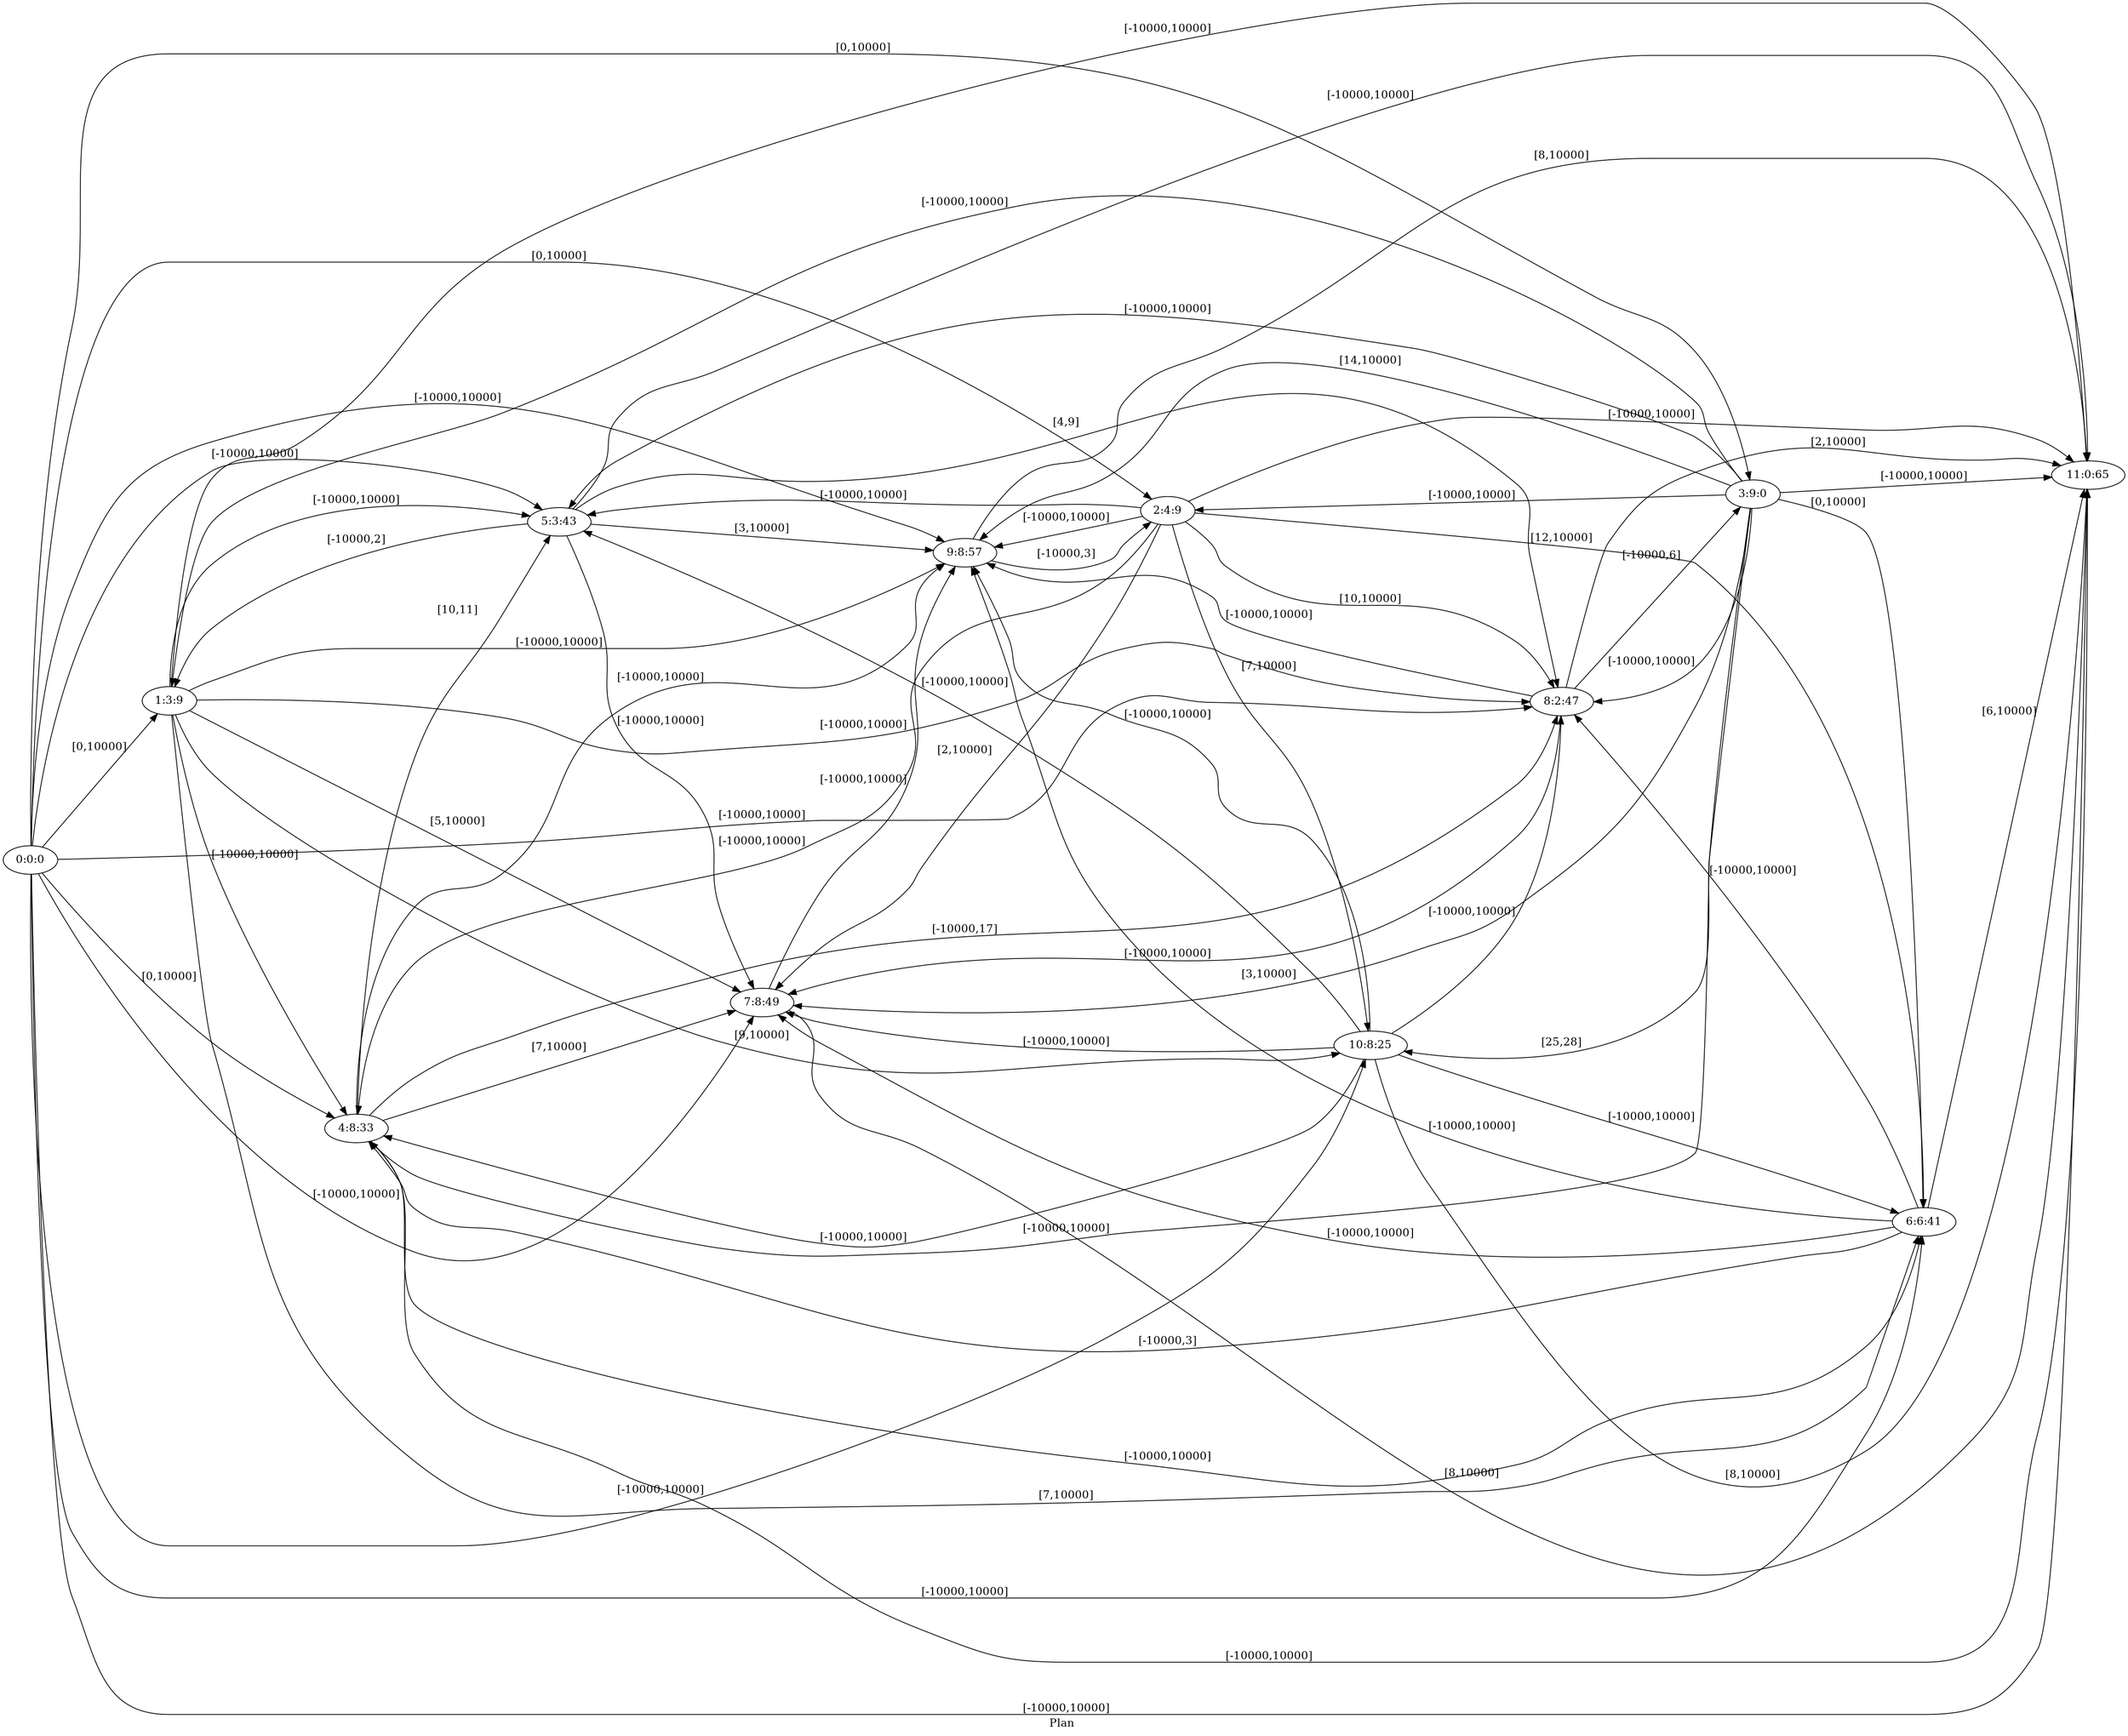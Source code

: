 digraph G {
 rankdir = LR;
 nodesep = .45; 
 size = 30;
label="Plan ";
 fldt = 0.579237;
"0:0:0"->"1:3:9"[ label = "[0,10000]"];
"0:0:0"->"2:4:9"[ label = "[0,10000]"];
"0:0:0"->"3:9:0"[ label = "[0,10000]"];
"0:0:0"->"4:8:33"[ label = "[0,10000]"];
"0:0:0"->"5:3:43"[ label = "[-10000,10000]"];
"0:0:0"->"6:6:41"[ label = "[-10000,10000]"];
"0:0:0"->"7:8:49"[ label = "[-10000,10000]"];
"0:0:0"->"8:2:47"[ label = "[-10000,10000]"];
"0:0:0"->"9:8:57"[ label = "[-10000,10000]"];
"0:0:0"->"10:8:25"[ label = "[-10000,10000]"];
"0:0:0"->"11:0:65"[ label = "[-10000,10000]"];
"1:3:9"->"4:8:33"[ label = "[-10000,10000]"];
"1:3:9"->"5:3:43"[ label = "[-10000,10000]"];
"1:3:9"->"6:6:41"[ label = "[7,10000]"];
"1:3:9"->"7:8:49"[ label = "[5,10000]"];
"1:3:9"->"8:2:47"[ label = "[-10000,10000]"];
"1:3:9"->"9:8:57"[ label = "[-10000,10000]"];
"1:3:9"->"10:8:25"[ label = "[9,10000]"];
"1:3:9"->"11:0:65"[ label = "[-10000,10000]"];
"2:4:9"->"4:8:33"[ label = "[-10000,10000]"];
"2:4:9"->"5:3:43"[ label = "[-10000,10000]"];
"2:4:9"->"6:6:41"[ label = "[12,10000]"];
"2:4:9"->"7:8:49"[ label = "[2,10000]"];
"2:4:9"->"8:2:47"[ label = "[10,10000]"];
"2:4:9"->"9:8:57"[ label = "[-10000,10000]"];
"2:4:9"->"10:8:25"[ label = "[7,10000]"];
"2:4:9"->"11:0:65"[ label = "[-10000,10000]"];
"3:9:0"->"1:3:9"[ label = "[-10000,10000]"];
"3:9:0"->"2:4:9"[ label = "[-10000,10000]"];
"3:9:0"->"4:8:33"[ label = "[-10000,10000]"];
"3:9:0"->"5:3:43"[ label = "[-10000,10000]"];
"3:9:0"->"6:6:41"[ label = "[0,10000]"];
"3:9:0"->"7:8:49"[ label = "[3,10000]"];
"3:9:0"->"8:2:47"[ label = "[-10000,10000]"];
"3:9:0"->"9:8:57"[ label = "[14,10000]"];
"3:9:0"->"10:8:25"[ label = "[25,28]"];
"3:9:0"->"11:0:65"[ label = "[-10000,10000]"];
"4:8:33"->"5:3:43"[ label = "[10,11]"];
"4:8:33"->"6:6:41"[ label = "[-10000,10000]"];
"4:8:33"->"7:8:49"[ label = "[7,10000]"];
"4:8:33"->"8:2:47"[ label = "[-10000,17]"];
"4:8:33"->"9:8:57"[ label = "[-10000,10000]"];
"4:8:33"->"11:0:65"[ label = "[-10000,10000]"];
"5:3:43"->"1:3:9"[ label = "[-10000,2]"];
"5:3:43"->"7:8:49"[ label = "[-10000,10000]"];
"5:3:43"->"8:2:47"[ label = "[4,9]"];
"5:3:43"->"9:8:57"[ label = "[3,10000]"];
"5:3:43"->"11:0:65"[ label = "[-10000,10000]"];
"6:6:41"->"4:8:33"[ label = "[-10000,3]"];
"6:6:41"->"7:8:49"[ label = "[-10000,10000]"];
"6:6:41"->"8:2:47"[ label = "[-10000,10000]"];
"6:6:41"->"9:8:57"[ label = "[-10000,10000]"];
"6:6:41"->"11:0:65"[ label = "[6,10000]"];
"7:8:49"->"9:8:57"[ label = "[-10000,10000]"];
"7:8:49"->"11:0:65"[ label = "[8,10000]"];
"8:2:47"->"3:9:0"[ label = "[-10000,6]"];
"8:2:47"->"7:8:49"[ label = "[-10000,10000]"];
"8:2:47"->"9:8:57"[ label = "[-10000,10000]"];
"8:2:47"->"11:0:65"[ label = "[2,10000]"];
"9:8:57"->"2:4:9"[ label = "[-10000,3]"];
"9:8:57"->"11:0:65"[ label = "[8,10000]"];
"10:8:25"->"4:8:33"[ label = "[-10000,10000]"];
"10:8:25"->"5:3:43"[ label = "[-10000,10000]"];
"10:8:25"->"6:6:41"[ label = "[-10000,10000]"];
"10:8:25"->"7:8:49"[ label = "[-10000,10000]"];
"10:8:25"->"8:2:47"[ label = "[-10000,10000]"];
"10:8:25"->"9:8:57"[ label = "[-10000,10000]"];
"10:8:25"->"11:0:65"[ label = "[8,10000]"];
}
